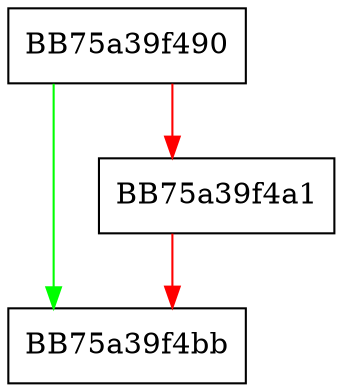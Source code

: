 digraph Release {
  node [shape="box"];
  graph [splines=ortho];
  BB75a39f490 -> BB75a39f4bb [color="green"];
  BB75a39f490 -> BB75a39f4a1 [color="red"];
  BB75a39f4a1 -> BB75a39f4bb [color="red"];
}